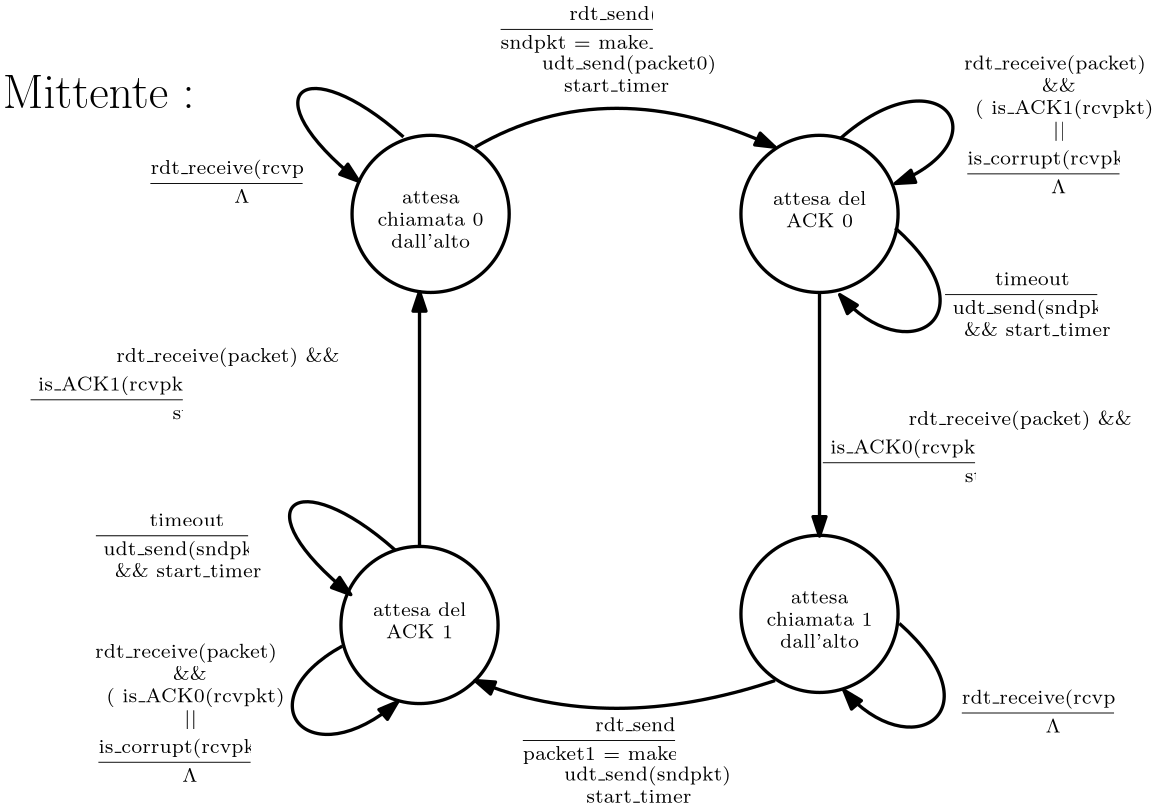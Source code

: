 <?xml version="1.0"?>
<!DOCTYPE ipe SYSTEM "ipe.dtd">
<ipe version="70218" creator="Ipe 7.2.28">
<info created="D:20240329191315" modified="D:20240329192544"/>
<preamble>\usepackage{amssymb}
\usepackage{amsmath}</preamble>
<ipestyle name="basic">
<symbol name="arrow/arc(spx)">
<path stroke="sym-stroke" fill="sym-stroke" pen="sym-pen">
0 0 m
-1 0.333 l
-1 -0.333 l
h
</path>
</symbol>
<symbol name="arrow/farc(spx)">
<path stroke="sym-stroke" fill="white" pen="sym-pen">
0 0 m
-1 0.333 l
-1 -0.333 l
h
</path>
</symbol>
<symbol name="arrow/ptarc(spx)">
<path stroke="sym-stroke" fill="sym-stroke" pen="sym-pen">
0 0 m
-1 0.333 l
-0.8 0 l
-1 -0.333 l
h
</path>
</symbol>
<symbol name="arrow/fptarc(spx)">
<path stroke="sym-stroke" fill="white" pen="sym-pen">
0 0 m
-1 0.333 l
-0.8 0 l
-1 -0.333 l
h
</path>
</symbol>
<symbol name="mark/circle(sx)" transformations="translations">
<path fill="sym-stroke">
0.6 0 0 0.6 0 0 e
0.4 0 0 0.4 0 0 e
</path>
</symbol>
<symbol name="mark/disk(sx)" transformations="translations">
<path fill="sym-stroke">
0.6 0 0 0.6 0 0 e
</path>
</symbol>
<symbol name="mark/fdisk(sfx)" transformations="translations">
<group>
<path fill="sym-fill">
0.5 0 0 0.5 0 0 e
</path>
<path fill="sym-stroke" fillrule="eofill">
0.6 0 0 0.6 0 0 e
0.4 0 0 0.4 0 0 e
</path>
</group>
</symbol>
<symbol name="mark/box(sx)" transformations="translations">
<path fill="sym-stroke" fillrule="eofill">
-0.6 -0.6 m
0.6 -0.6 l
0.6 0.6 l
-0.6 0.6 l
h
-0.4 -0.4 m
0.4 -0.4 l
0.4 0.4 l
-0.4 0.4 l
h
</path>
</symbol>
<symbol name="mark/square(sx)" transformations="translations">
<path fill="sym-stroke">
-0.6 -0.6 m
0.6 -0.6 l
0.6 0.6 l
-0.6 0.6 l
h
</path>
</symbol>
<symbol name="mark/fsquare(sfx)" transformations="translations">
<group>
<path fill="sym-fill">
-0.5 -0.5 m
0.5 -0.5 l
0.5 0.5 l
-0.5 0.5 l
h
</path>
<path fill="sym-stroke" fillrule="eofill">
-0.6 -0.6 m
0.6 -0.6 l
0.6 0.6 l
-0.6 0.6 l
h
-0.4 -0.4 m
0.4 -0.4 l
0.4 0.4 l
-0.4 0.4 l
h
</path>
</group>
</symbol>
<symbol name="mark/cross(sx)" transformations="translations">
<group>
<path fill="sym-stroke">
-0.43 -0.57 m
0.57 0.43 l
0.43 0.57 l
-0.57 -0.43 l
h
</path>
<path fill="sym-stroke">
-0.43 0.57 m
0.57 -0.43 l
0.43 -0.57 l
-0.57 0.43 l
h
</path>
</group>
</symbol>
<symbol name="arrow/fnormal(spx)">
<path stroke="sym-stroke" fill="white" pen="sym-pen">
0 0 m
-1 0.333 l
-1 -0.333 l
h
</path>
</symbol>
<symbol name="arrow/pointed(spx)">
<path stroke="sym-stroke" fill="sym-stroke" pen="sym-pen">
0 0 m
-1 0.333 l
-0.8 0 l
-1 -0.333 l
h
</path>
</symbol>
<symbol name="arrow/fpointed(spx)">
<path stroke="sym-stroke" fill="white" pen="sym-pen">
0 0 m
-1 0.333 l
-0.8 0 l
-1 -0.333 l
h
</path>
</symbol>
<symbol name="arrow/linear(spx)">
<path stroke="sym-stroke" pen="sym-pen">
-1 0.333 m
0 0 l
-1 -0.333 l
</path>
</symbol>
<symbol name="arrow/fdouble(spx)">
<path stroke="sym-stroke" fill="white" pen="sym-pen">
0 0 m
-1 0.333 l
-1 -0.333 l
h
-1 0 m
-2 0.333 l
-2 -0.333 l
h
</path>
</symbol>
<symbol name="arrow/double(spx)">
<path stroke="sym-stroke" fill="sym-stroke" pen="sym-pen">
0 0 m
-1 0.333 l
-1 -0.333 l
h
-1 0 m
-2 0.333 l
-2 -0.333 l
h
</path>
</symbol>
<symbol name="arrow/mid-normal(spx)">
<path stroke="sym-stroke" fill="sym-stroke" pen="sym-pen">
0.5 0 m
-0.5 0.333 l
-0.5 -0.333 l
h
</path>
</symbol>
<symbol name="arrow/mid-fnormal(spx)">
<path stroke="sym-stroke" fill="white" pen="sym-pen">
0.5 0 m
-0.5 0.333 l
-0.5 -0.333 l
h
</path>
</symbol>
<symbol name="arrow/mid-pointed(spx)">
<path stroke="sym-stroke" fill="sym-stroke" pen="sym-pen">
0.5 0 m
-0.5 0.333 l
-0.3 0 l
-0.5 -0.333 l
h
</path>
</symbol>
<symbol name="arrow/mid-fpointed(spx)">
<path stroke="sym-stroke" fill="white" pen="sym-pen">
0.5 0 m
-0.5 0.333 l
-0.3 0 l
-0.5 -0.333 l
h
</path>
</symbol>
<symbol name="arrow/mid-double(spx)">
<path stroke="sym-stroke" fill="sym-stroke" pen="sym-pen">
1 0 m
0 0.333 l
0 -0.333 l
h
0 0 m
-1 0.333 l
-1 -0.333 l
h
</path>
</symbol>
<symbol name="arrow/mid-fdouble(spx)">
<path stroke="sym-stroke" fill="white" pen="sym-pen">
1 0 m
0 0.333 l
0 -0.333 l
h
0 0 m
-1 0.333 l
-1 -0.333 l
h
</path>
</symbol>
<anglesize name="22.5 deg" value="22.5"/>
<anglesize name="30 deg" value="30"/>
<anglesize name="45 deg" value="45"/>
<anglesize name="60 deg" value="60"/>
<anglesize name="90 deg" value="90"/>
<arrowsize name="large" value="10"/>
<arrowsize name="small" value="5"/>
<arrowsize name="tiny" value="3"/>
<color name="blue" value="0 0 1"/>
<color name="brown" value="0.647 0.165 0.165"/>
<color name="darkblue" value="0 0 0.545"/>
<color name="darkcyan" value="0 0.545 0.545"/>
<color name="darkgray" value="0.663"/>
<color name="darkgreen" value="0 0.392 0"/>
<color name="darkmagenta" value="0.545 0 0.545"/>
<color name="darkorange" value="1 0.549 0"/>
<color name="darkred" value="0.545 0 0"/>
<color name="gold" value="1 0.843 0"/>
<color name="gray" value="0.745"/>
<color name="green" value="0 1 0"/>
<color name="lightblue" value="0.678 0.847 0.902"/>
<color name="lightcyan" value="0.878 1 1"/>
<color name="lightgray" value="0.827"/>
<color name="lightgreen" value="0.565 0.933 0.565"/>
<color name="lightyellow" value="1 1 0.878"/>
<color name="navy" value="0 0 0.502"/>
<color name="orange" value="1 0.647 0"/>
<color name="pink" value="1 0.753 0.796"/>
<color name="purple" value="0.627 0.125 0.941"/>
<color name="red" value="1 0 0"/>
<color name="seagreen" value="0.18 0.545 0.341"/>
<color name="turquoise" value="0.251 0.878 0.816"/>
<color name="violet" value="0.933 0.51 0.933"/>
<color name="yellow" value="1 1 0"/>
<dashstyle name="dash dot dotted" value="[4 2 1 2 1 2] 0"/>
<dashstyle name="dash dotted" value="[4 2 1 2] 0"/>
<dashstyle name="dashed" value="[4] 0"/>
<dashstyle name="dotted" value="[1 3] 0"/>
<gridsize name="10 pts (~3.5 mm)" value="10"/>
<gridsize name="14 pts (~5 mm)" value="14"/>
<gridsize name="16 pts (~6 mm)" value="16"/>
<gridsize name="20 pts (~7 mm)" value="20"/>
<gridsize name="28 pts (~10 mm)" value="28"/>
<gridsize name="32 pts (~12 mm)" value="32"/>
<gridsize name="4 pts" value="4"/>
<gridsize name="56 pts (~20 mm)" value="56"/>
<gridsize name="8 pts (~3 mm)" value="8"/>
<opacity name="10%" value="0.1"/>
<opacity name="30%" value="0.3"/>
<opacity name="50%" value="0.5"/>
<opacity name="75%" value="0.75"/>
<pen name="fat" value="1.2"/>
<pen name="heavier" value="0.8"/>
<pen name="ultrafat" value="2"/>
<symbolsize name="large" value="5"/>
<symbolsize name="small" value="2"/>
<symbolsize name="tiny" value="1.1"/>
<textsize name="Huge" value="\Huge"/>
<textsize name="LARGE" value="\LARGE"/>
<textsize name="Large" value="\Large"/>
<textsize name="footnote" value="\footnotesize"/>
<textsize name="huge" value="\huge"/>
<textsize name="large" value="\large"/>
<textsize name="script" value="\scriptsize"/>
<textsize name="small" value="\small"/>
<textsize name="tiny" value="\tiny"/>
<textstyle name="center" begin="\begin{center}" end="\end{center}"/>
<textstyle name="item" begin="\begin{itemize}\item{}" end="\end{itemize}"/>
<textstyle name="itemize" begin="\begin{itemize}" end="\end{itemize}"/>
<tiling name="falling" angle="-60" step="4" width="1"/>
<tiling name="rising" angle="30" step="4" width="1"/>
</ipestyle>
<page>
<layer name="alpha"/>
<view layers="alpha" active="alpha"/>
<text layer="alpha" matrix="1 0 0 1 68 -40" transformations="translations" pos="120 796" stroke="black" type="minipage" width="56" height="12.6" depth="7.63" valign="top" size="script">\begin{center}
attesa \\chiamata 0 dall&apos;alto
\end{center}</text>
<path matrix="1 0 0 1 68 -32" stroke="black" pen="fat">
28.2843 0 0 28.2843 148 780 e
</path>
<text matrix="1 0 0 1 120 28" transformations="translations" pos="120 796" stroke="black" type="minipage" width="56" height="11.653" depth="6.67" valign="top" size="script">\begin{center}
$\dfrac{\text{rdt\_send(data)}}{\text{sndpkt = make\_packet(data)}}$
\end{center}</text>
<text matrix="1 0 0 1 16 24" transformations="translations" pos="240 776" stroke="black" type="label" width="62.796" height="5.234" depth="1.74" valign="baseline" size="script"> udt\_send(packet0)</text>
<text matrix="1 0 0 1 68 8" transformations="translations" pos="32 784" stroke="black" type="label" width="76.049" height="11.761" depth="0" halign="center" valign="center" size="LARGE">Mittente : </text>
<path matrix="1 0 0 1 208 -32" stroke="black" pen="fat">
28.2843 0 0 28.2843 148 780 e
</path>
<text matrix="1 0 0 1 208 -40" transformations="translations" pos="120 796" stroke="black" type="minipage" width="56" height="8.893" depth="3.92" valign="top" size="script">\begin{center}
attesa del\\  ACK  0
\end{center}</text>
<path matrix="1 0 0 1 8 -144" stroke="black" pen="fat" arrow="normal/normal">
332 724 m
272 704
224 724 c
</path>
<path matrix="1 0 0 1 8 0" stroke="black" pen="fat" arrow="normal/normal">
224 772 m
272 800
332 772 c
</path>
<text matrix="1 0 0 1 288 -24" transformations="translations" pos="120 796" stroke="black" type="minipage" width="56" height="10.779" depth="5.8" valign="top" size="script">\begin{center}
$\dfrac{\text{is\_corrupt(rcvpkt))}}{\Lambda}$
\end{center}</text>
<text matrix="1 0 0 1 -32 124" transformations="translations" pos="440 676" stroke="0" type="label" width="65.548" height="5.234" depth="1.74" valign="baseline" size="script">rdt\_receive(packet)</text>
<text matrix="1 0 0 1 220 156" transformations="translations" pos="216 636" stroke="0" type="label" width="12.232" height="4.843" depth="0" valign="baseline" size="script">\&amp;\&amp;</text>
<text matrix="1 0 0 1 208 -184" transformations="translations" pos="120 796" stroke="black" type="minipage" width="56" height="12.6" depth="7.63" valign="top" size="script">\begin{center}
attesa \\chiamata 1 dall&apos;alto
\end{center}</text>
<path matrix="1 0 0 1 208 -176" stroke="black" pen="fat">
28.2843 0 0 28.2843 148 780 e
</path>
<text matrix="1 0 0 1 236 -128" transformations="translations" pos="120 796" stroke="black" type="minipage" width="56" height="11.455" depth="6.48" valign="top" size="script">\begin{center}
$\dfrac{\text{ is\_ACK0(rcvpkt)}\&amp;\&amp;\text{!is\_corrupt(rcvpkt)}}{\text{stop\_timer}}$
\end{center}</text>
<text matrix="1 0 0 1 -52 -4" transformations="translations" pos="440 676" stroke="0" type="label" width="80.464" height="5.234" depth="1.74" valign="baseline" size="script">rdt\_receive(packet) \&amp;\&amp;</text>
<text matrix="1 0 0 1 128 -228" transformations="translations" pos="120 796" stroke="black" type="minipage" width="56" height="11.653" depth="6.67" valign="top" size="script">\begin{center}
$\dfrac{\text{rdt\_send(data)}}{\text{packet1 = make\_packet(data)}}$
\end{center}</text>
<text matrix="1 0 0 1 24 -232" transformations="translations" pos="240 776" stroke="black" type="label" width="60.154" height="5.234" depth="1.74" valign="baseline" size="script"> udt\_send(sndpkt)</text>
<path matrix="1 0 0 1 64 -180" stroke="black" pen="fat">
28.2843 0 0 28.2843 148 780 e
</path>
<text matrix="1 0 0 1 64 -188" transformations="translations" pos="120 796" stroke="black" type="minipage" width="56" height="8.893" depth="3.92" valign="top" size="script">\begin{center}
attesa del\\  ACK  1
\end{center}</text>
<text matrix="1 0 0 1 8 0" transformations="translations" pos="404 784" stroke="black" type="label" width="64.256" height="5.234" depth="1.74" valign="baseline" size="script" style="math">(\text{ is\_ACK1(rcvpkt)}</text>
<text matrix="1 0 0 1 36 -8" transformations="translations" pos="404 784" stroke="black" type="label" width="4.732" height="5.234" depth="1.74" valign="baseline" size="script" style="math">||</text>
<text matrix="1 0 0 1 24 16" transformations="translations" pos="240 776" stroke="black" type="label" width="37.896" height="4.691" depth="0" valign="baseline" size="script">start\_timer</text>
<text matrix="1 0 0 1 32 -240" transformations="translations" pos="240 776" stroke="black" type="label" width="37.896" height="4.691" depth="0" valign="baseline" size="script">start\_timer</text>
<path matrix="1 0 0 1 47.26 102.938" stroke="black" pen="fat" arrow="normal/normal">
316 672 m
352 704
376 672
336 656 c
</path>
<path matrix="1 0 0 1 47.26 102.938" stroke="black" pen="fat" arrow="normal/normal">
336 640 m
372 608
340 588
316 616 c
</path>
<path stroke="black" pen="fat" arrow="normal/normal">
356 720 m
356 632 l
</path>
<path stroke="black" pen="fat" arrow="normal/normal">
212 628 m
212 720 l
</path>
<text matrix="1 0 0 1 280 -68" transformations="translations" pos="120 796" stroke="black" type="minipage" width="56" height="11.383" depth="6.4" valign="top" size="script">\begin{center}
$\dfrac{\text{timeout}}{\text{ udt\_send(sndpkt)}}$
\end{center}</text>
<text matrix="1 0 0 1 -8 0" transformations="translations" pos="416 704" stroke="black" type="label" width="52.812" height="4.843" depth="0" valign="baseline" size="script">\&amp;\&amp; start\_timer</text>
<path matrix="1 0 0 1 19.26 -45.062" stroke="black" pen="fat" arrow="normal/normal">
184 672 m
148 704
128 688
168 656 c
</path>
<path matrix="1 0 0 1 20.1918 -43.5911" stroke="black" pen="fat" arrow="normal/normal">
164 636 m
128 616
152 588
184 616 c
</path>
<text matrix="1 0 0 1 -25.7032 -154.825" transformations="translations" pos="120 796" stroke="black" type="minipage" width="56" height="11.383" depth="6.4" valign="top" size="script">\begin{center}
$\dfrac{\text{timeout}}{\text{ udt\_send(sndpkt) }}$
\end{center}</text>
<text matrix="1 0 0 1 -313.703 -86.8249" transformations="translations" pos="416 704" stroke="black" type="label" width="52.812" height="4.843" depth="0" valign="baseline" size="script">\&amp;\&amp; start\_timer</text>
<text matrix="1 0 0 1 -24.8013 -235.818" transformations="translations" pos="120 796" stroke="black" type="minipage" width="56" height="10.779" depth="5.8" valign="top" size="script">\begin{center}
$\dfrac{\text{is\_corrupt(rcvpkt))}}{\Lambda}$
\end{center}</text>
<text matrix="1 0 0 1 -344.801 -87.8185" transformations="translations" pos="440 676" stroke="0" type="label" width="65.548" height="5.234" depth="1.74" valign="baseline" size="script">rdt\_receive(packet)</text>
<text matrix="1 0 0 1 -92.8013 -55.8185" transformations="translations" pos="216 636" stroke="0" type="label" width="12.232" height="4.843" depth="0" valign="baseline" size="script">\&amp;\&amp;</text>
<text matrix="1 0 0 1 -304.801 -211.818" transformations="translations" pos="404 784" stroke="black" type="label" width="64.256" height="5.234" depth="1.74" valign="baseline" size="script" style="math">(\text{ is\_ACK0(rcvpkt)}</text>
<text matrix="1 0 0 1 -276.801 -219.818" transformations="translations" pos="404 784" stroke="black" type="label" width="4.732" height="5.234" depth="1.74" valign="baseline" size="script" style="math">||</text>
<text matrix="1 0 0 1 -49.2151 -105.34" transformations="translations" pos="120 796" stroke="black" type="minipage" width="56" height="11.455" depth="6.48" valign="top" size="script">\begin{center}
$\dfrac{\text{ is\_ACK1(rcvpkt)}\&amp;\&amp;\text{!is\_corrupt(rcvpkt)}}{\text{stop\_timer}}$
\end{center}</text>
<text matrix="1 0 0 1 -337.215 18.6596" transformations="translations" pos="440 676" stroke="0" type="label" width="80.464" height="5.234" depth="1.74" valign="baseline" size="script">rdt\_receive(packet) \&amp;\&amp;</text>
<path matrix="1 0 0 1 22.2156 103.703" stroke="black" pen="fat" arrow="normal/normal">
184 672 m
148 704
128 688
168 656 c
</path>
<path matrix="1 0 0 1 48.7378 -39.4233" stroke="black" pen="fat" arrow="normal/normal">
336 640 m
372 608
340 588
316 616 c
</path>
<text matrix="1 0 0 1 286.029 -218.085" transformations="translations" pos="120 796" stroke="black" type="minipage" width="56" height="10.779" depth="5.8" valign="top" size="script">\begin{center}
$\dfrac{\text{rdt\_receive(rcvpkt)}}{\Lambda}$
\end{center}</text>
<text matrix="1 0 0 1 -6.08284 -27.4487" transformations="translations" pos="120 796" stroke="black" type="minipage" width="56" height="10.779" depth="5.8" valign="top" size="script">\begin{center}
$\dfrac{\text{rdt\_receive(rcvpkt)}}{\Lambda}$
\end{center}</text>
</page>
</ipe>
